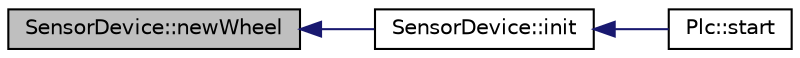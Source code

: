 digraph "SensorDevice::newWheel"
{
  edge [fontname="Helvetica",fontsize="10",labelfontname="Helvetica",labelfontsize="10"];
  node [fontname="Helvetica",fontsize="10",shape=record];
  rankdir="LR";
  Node14 [label="SensorDevice::newWheel",height=0.2,width=0.4,color="black", fillcolor="grey75", style="filled", fontcolor="black"];
  Node14 -> Node15 [dir="back",color="midnightblue",fontsize="10",style="solid"];
  Node15 [label="SensorDevice::init",height=0.2,width=0.4,color="black", fillcolor="white", style="filled",URL="$class_sensor_device.html#a451e1e696ef7d6a02bc5b3e418b59acc"];
  Node15 -> Node16 [dir="back",color="midnightblue",fontsize="10",style="solid"];
  Node16 [label="Plc::start",height=0.2,width=0.4,color="black", fillcolor="white", style="filled",URL="$class_plc.html#a53d31f51484e39fc320b02be053de157",tooltip="usrctrl "];
}
